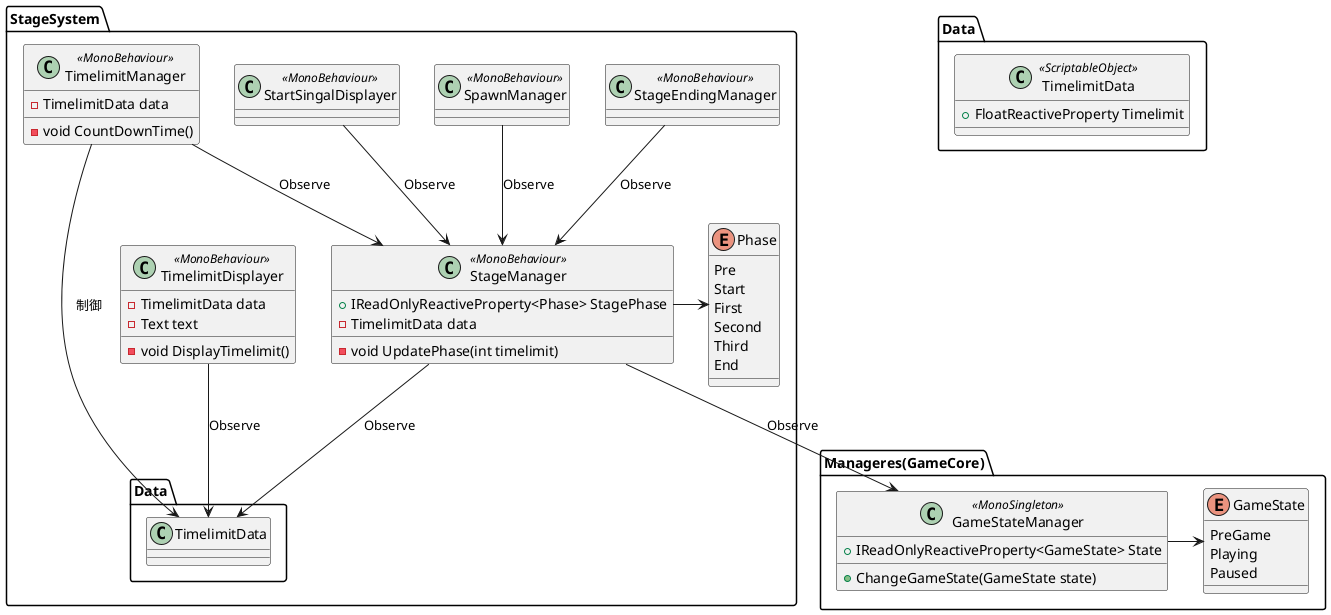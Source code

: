 @startuml StategeSystem

package Manageres(GameCore)
{
  enum GameState
  {
    PreGame
    Playing
    Paused
  }

  class GameStateManager<<MonoSingleton>>
  {
    + IReadOnlyReactiveProperty<GameState> State
    + ChangeGameState(GameState state)
  }
  GameStateManager --r> GameState
}

package StageSystem
{
  enum Phase
  {
    Pre
    Start
    First
    Second
    Third
    End
  }
  class StageManager<<MonoBehaviour>>
  {
    + IReadOnlyReactiveProperty<Phase> StagePhase
    - TimelimitData data
    - void UpdatePhase(int timelimit)
  }

  StageManager --r> Phase
  StageManager --d> GameStateManager : Observe
  StageManager --> Data.TimelimitData : Observe

  class TimelimitDisplayer<<MonoBehaviour>>
  {
    - TimelimitData data
    - Text text
    - void DisplayTimelimit()
  }

  TimelimitDisplayer --> Data.TimelimitData : Observe

  class TimelimitManager<<MonoBehaviour>>
  {
    - TimelimitData data
    - void CountDownTime()
  }

  TimelimitManager --> Data.TimelimitData : 制御
  TimelimitManager --> StageManager : Observe

  class SpawnManager<<MonoBehaviour>>{}
  SpawnManager --> StageManager : Observe

  class StartSingalDisplayer<<MonoBehaviour>>{}
  StartSingalDisplayer --> StageManager : Observe

  class StageEndingManager<<MonoBehaviour>>{}
  StageEndingManager --> StageManager : Observe
}

  package Data
  {
    class TimelimitData<<ScriptableObject>>
    {
      + FloatReactiveProperty Timelimit
    }
  }

@enduml